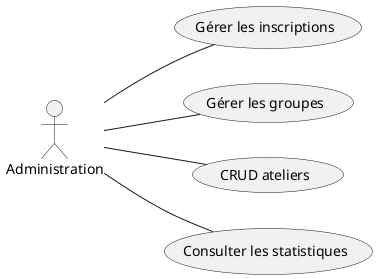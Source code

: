 @startuml
left to right direction
actor Administration

usecase "Gérer les inscriptions" as UC5
usecase "Gérer les groupes" as UC6
usecase "CRUD ateliers" as UC7
usecase "Consulter les statistiques" as UC8

Administration -- UC5
Administration -- UC6
Administration -- UC7
Administration -- UC8
@enduml
